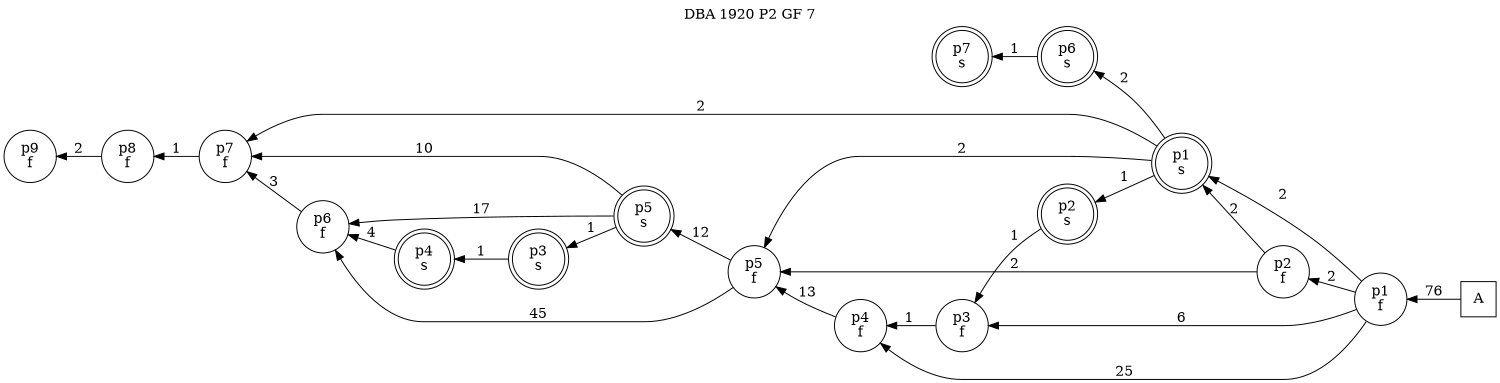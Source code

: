 digraph DBA_1920_P2_GF_7_GOOD {
labelloc="tl"
label= " DBA 1920 P2 GF 7 "
rankdir="RL";
graph [ size=" 10 , 10 !"]

"A" [shape="square" label="A"]
"p1_f" [shape="circle" label="p1
f"]
"p4_f" [shape="circle" label="p4
f"]
"p2_f" [shape="circle" label="p2
f"]
"p5_f" [shape="circle" label="p5
f"]
"p3_f" [shape="circle" label="p3
f"]
"p1_s" [shape="doublecircle" label="p1
s"]
"p2_s" [shape="doublecircle" label="p2
s"]
"p5_s" [shape="doublecircle" label="p5
s"]
"p3_s" [shape="doublecircle" label="p3
s"]
"p4_s" [shape="doublecircle" label="p4
s"]
"p6_f" [shape="circle" label="p6
f"]
"p7_f" [shape="circle" label="p7
f"]
"p8_f" [shape="circle" label="p8
f"]
"p9_f" [shape="circle" label="p9
f"]
"p6_s" [shape="doublecircle" label="p6
s"]
"p7_s" [shape="doublecircle" label="p7
s"]
"A" -> "p1_f" [ label=76]
"p1_f" -> "p4_f" [ label=25]
"p1_f" -> "p2_f" [ label=2]
"p1_f" -> "p3_f" [ label=6]
"p1_f" -> "p1_s" [ label=2]
"p4_f" -> "p5_f" [ label=13]
"p2_f" -> "p5_f" [ label=2]
"p2_f" -> "p1_s" [ label=2]
"p5_f" -> "p5_s" [ label=12]
"p5_f" -> "p6_f" [ label=45]
"p3_f" -> "p4_f" [ label=1]
"p1_s" -> "p5_f" [ label=2]
"p1_s" -> "p2_s" [ label=1]
"p1_s" -> "p7_f" [ label=2]
"p1_s" -> "p6_s" [ label=2]
"p2_s" -> "p3_f" [ label=1]
"p5_s" -> "p3_s" [ label=1]
"p5_s" -> "p6_f" [ label=17]
"p5_s" -> "p7_f" [ label=10]
"p3_s" -> "p4_s" [ label=1]
"p4_s" -> "p6_f" [ label=4]
"p6_f" -> "p7_f" [ label=3]
"p7_f" -> "p8_f" [ label=1]
"p8_f" -> "p9_f" [ label=2]
"p6_s" -> "p7_s" [ label=1]
}
